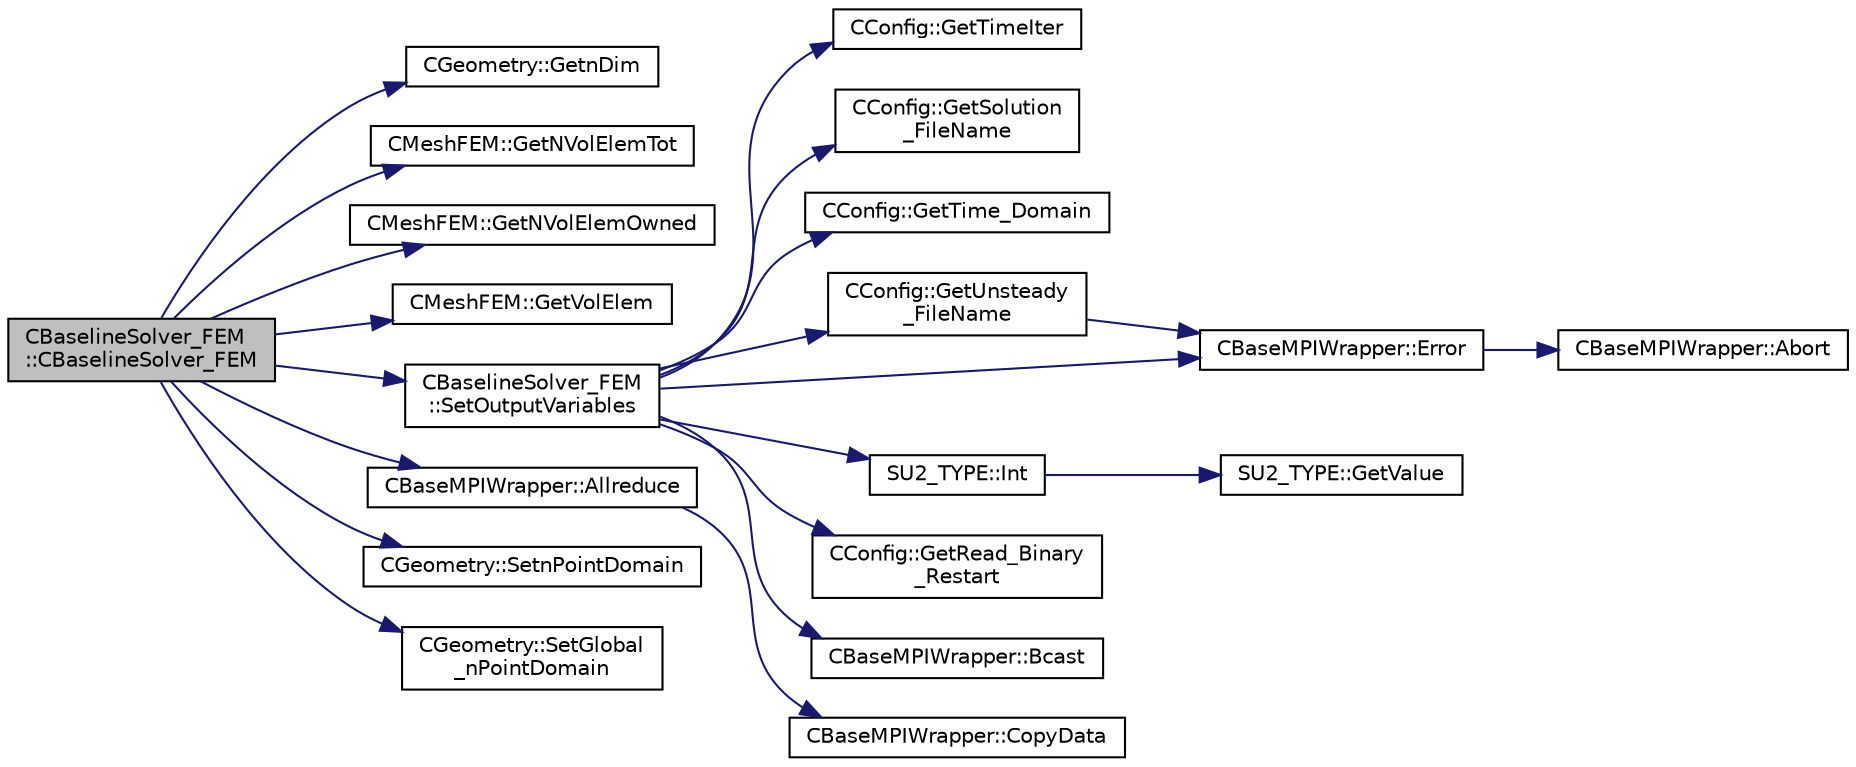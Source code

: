 digraph "CBaselineSolver_FEM::CBaselineSolver_FEM"
{
  edge [fontname="Helvetica",fontsize="10",labelfontname="Helvetica",labelfontsize="10"];
  node [fontname="Helvetica",fontsize="10",shape=record];
  rankdir="LR";
  Node2 [label="CBaselineSolver_FEM\l::CBaselineSolver_FEM",height=0.2,width=0.4,color="black", fillcolor="grey75", style="filled", fontcolor="black"];
  Node2 -> Node3 [color="midnightblue",fontsize="10",style="solid",fontname="Helvetica"];
  Node3 [label="CGeometry::GetnDim",height=0.2,width=0.4,color="black", fillcolor="white", style="filled",URL="$class_c_geometry.html#a2af01006c0c4f74ba089582f1a3587fe",tooltip="Get number of coordinates. "];
  Node2 -> Node4 [color="midnightblue",fontsize="10",style="solid",fontname="Helvetica"];
  Node4 [label="CMeshFEM::GetNVolElemTot",height=0.2,width=0.4,color="black", fillcolor="white", style="filled",URL="$class_c_mesh_f_e_m.html#af06ca9410fb198794145e8e58fb56f44",tooltip="Function, which makes available the total number of volume elements in the local FEM mesh..."];
  Node2 -> Node5 [color="midnightblue",fontsize="10",style="solid",fontname="Helvetica"];
  Node5 [label="CMeshFEM::GetNVolElemOwned",height=0.2,width=0.4,color="black", fillcolor="white", style="filled",URL="$class_c_mesh_f_e_m.html#a665c7319b3d55a66ba83cd074b35f9a5",tooltip="Function, which makes available the number of owned volume elements in the local FEM mesh..."];
  Node2 -> Node6 [color="midnightblue",fontsize="10",style="solid",fontname="Helvetica"];
  Node6 [label="CMeshFEM::GetVolElem",height=0.2,width=0.4,color="black", fillcolor="white", style="filled",URL="$class_c_mesh_f_e_m.html#a838a7b4f4ad6edcf019a90113a09b290",tooltip="Function, which makes available the volume elements in the local FEM mesh. "];
  Node2 -> Node7 [color="midnightblue",fontsize="10",style="solid",fontname="Helvetica"];
  Node7 [label="CBaselineSolver_FEM\l::SetOutputVariables",height=0.2,width=0.4,color="black", fillcolor="white", style="filled",URL="$class_c_baseline_solver___f_e_m.html#a5fefb73afd97e76701e64867015db7df",tooltip="Set the number of variables and string names from the restart file. "];
  Node7 -> Node8 [color="midnightblue",fontsize="10",style="solid",fontname="Helvetica"];
  Node8 [label="CConfig::GetTimeIter",height=0.2,width=0.4,color="black", fillcolor="white", style="filled",URL="$class_c_config.html#aa659f28a1d71b0924944a9fb248e3d6e",tooltip="Get the current time iteration number. "];
  Node7 -> Node9 [color="midnightblue",fontsize="10",style="solid",fontname="Helvetica"];
  Node9 [label="CConfig::GetSolution\l_FileName",height=0.2,width=0.4,color="black", fillcolor="white", style="filled",URL="$class_c_config.html#a90d768708abc0f55180279efbea01485",tooltip="Get the name of the file with the solution of the flow problem. "];
  Node7 -> Node10 [color="midnightblue",fontsize="10",style="solid",fontname="Helvetica"];
  Node10 [label="CConfig::GetTime_Domain",height=0.2,width=0.4,color="black", fillcolor="white", style="filled",URL="$class_c_config.html#a6a11350b3c8d7577318be43cda6f7292",tooltip="Check if the multizone problem is solved for time domain. "];
  Node7 -> Node11 [color="midnightblue",fontsize="10",style="solid",fontname="Helvetica"];
  Node11 [label="CConfig::GetUnsteady\l_FileName",height=0.2,width=0.4,color="black", fillcolor="white", style="filled",URL="$class_c_config.html#a58c909cea24176adb2b2e9115fa6de7f",tooltip="Augment the input filename with the iteration number for an unsteady file. "];
  Node11 -> Node12 [color="midnightblue",fontsize="10",style="solid",fontname="Helvetica"];
  Node12 [label="CBaseMPIWrapper::Error",height=0.2,width=0.4,color="black", fillcolor="white", style="filled",URL="$class_c_base_m_p_i_wrapper.html#a04457c47629bda56704e6a8804833eeb"];
  Node12 -> Node13 [color="midnightblue",fontsize="10",style="solid",fontname="Helvetica"];
  Node13 [label="CBaseMPIWrapper::Abort",height=0.2,width=0.4,color="black", fillcolor="white", style="filled",URL="$class_c_base_m_p_i_wrapper.html#a21ef5681e2acb532d345e9bab173ef07"];
  Node7 -> Node14 [color="midnightblue",fontsize="10",style="solid",fontname="Helvetica"];
  Node14 [label="SU2_TYPE::Int",height=0.2,width=0.4,color="black", fillcolor="white", style="filled",URL="$namespace_s_u2___t_y_p_e.html#a6b48817766d8a6486caa2807a52f6bae",tooltip="Casts the primitive value to int (uses GetValue, already implemented for each type). "];
  Node14 -> Node15 [color="midnightblue",fontsize="10",style="solid",fontname="Helvetica"];
  Node15 [label="SU2_TYPE::GetValue",height=0.2,width=0.4,color="black", fillcolor="white", style="filled",URL="$namespace_s_u2___t_y_p_e.html#a0ed43473f5a450ce028d088427bf10cb",tooltip="Get the (primitive) value of the datatype (needs to be implemented for each new type). "];
  Node7 -> Node16 [color="midnightblue",fontsize="10",style="solid",fontname="Helvetica"];
  Node16 [label="CConfig::GetRead_Binary\l_Restart",height=0.2,width=0.4,color="black", fillcolor="white", style="filled",URL="$class_c_config.html#a37f4ffc9f97f54715ea40e411e60670f",tooltip="Flag for whether binary SU2 native restart files are read. "];
  Node7 -> Node12 [color="midnightblue",fontsize="10",style="solid",fontname="Helvetica"];
  Node7 -> Node17 [color="midnightblue",fontsize="10",style="solid",fontname="Helvetica"];
  Node17 [label="CBaseMPIWrapper::Bcast",height=0.2,width=0.4,color="black", fillcolor="white", style="filled",URL="$class_c_base_m_p_i_wrapper.html#ae816a2f124ea5ae95337418462514df5"];
  Node2 -> Node18 [color="midnightblue",fontsize="10",style="solid",fontname="Helvetica"];
  Node18 [label="CBaseMPIWrapper::Allreduce",height=0.2,width=0.4,color="black", fillcolor="white", style="filled",URL="$class_c_base_m_p_i_wrapper.html#a637b6fd917a8ca91ce748ba88e0d66b6"];
  Node18 -> Node19 [color="midnightblue",fontsize="10",style="solid",fontname="Helvetica"];
  Node19 [label="CBaseMPIWrapper::CopyData",height=0.2,width=0.4,color="black", fillcolor="white", style="filled",URL="$class_c_base_m_p_i_wrapper.html#a4725cc1dd65b161b483e812a538a5e36"];
  Node2 -> Node20 [color="midnightblue",fontsize="10",style="solid",fontname="Helvetica"];
  Node20 [label="CGeometry::SetnPointDomain",height=0.2,width=0.4,color="black", fillcolor="white", style="filled",URL="$class_c_geometry.html#afa2a7a03d8fd185ef68e922008008187",tooltip="Set the number of grid points in the domain. "];
  Node2 -> Node21 [color="midnightblue",fontsize="10",style="solid",fontname="Helvetica"];
  Node21 [label="CGeometry::SetGlobal\l_nPointDomain",height=0.2,width=0.4,color="black", fillcolor="white", style="filled",URL="$class_c_geometry.html#aa9837fdad77772142c8f43cf9d6d958c",tooltip="A virtual member. "];
}
